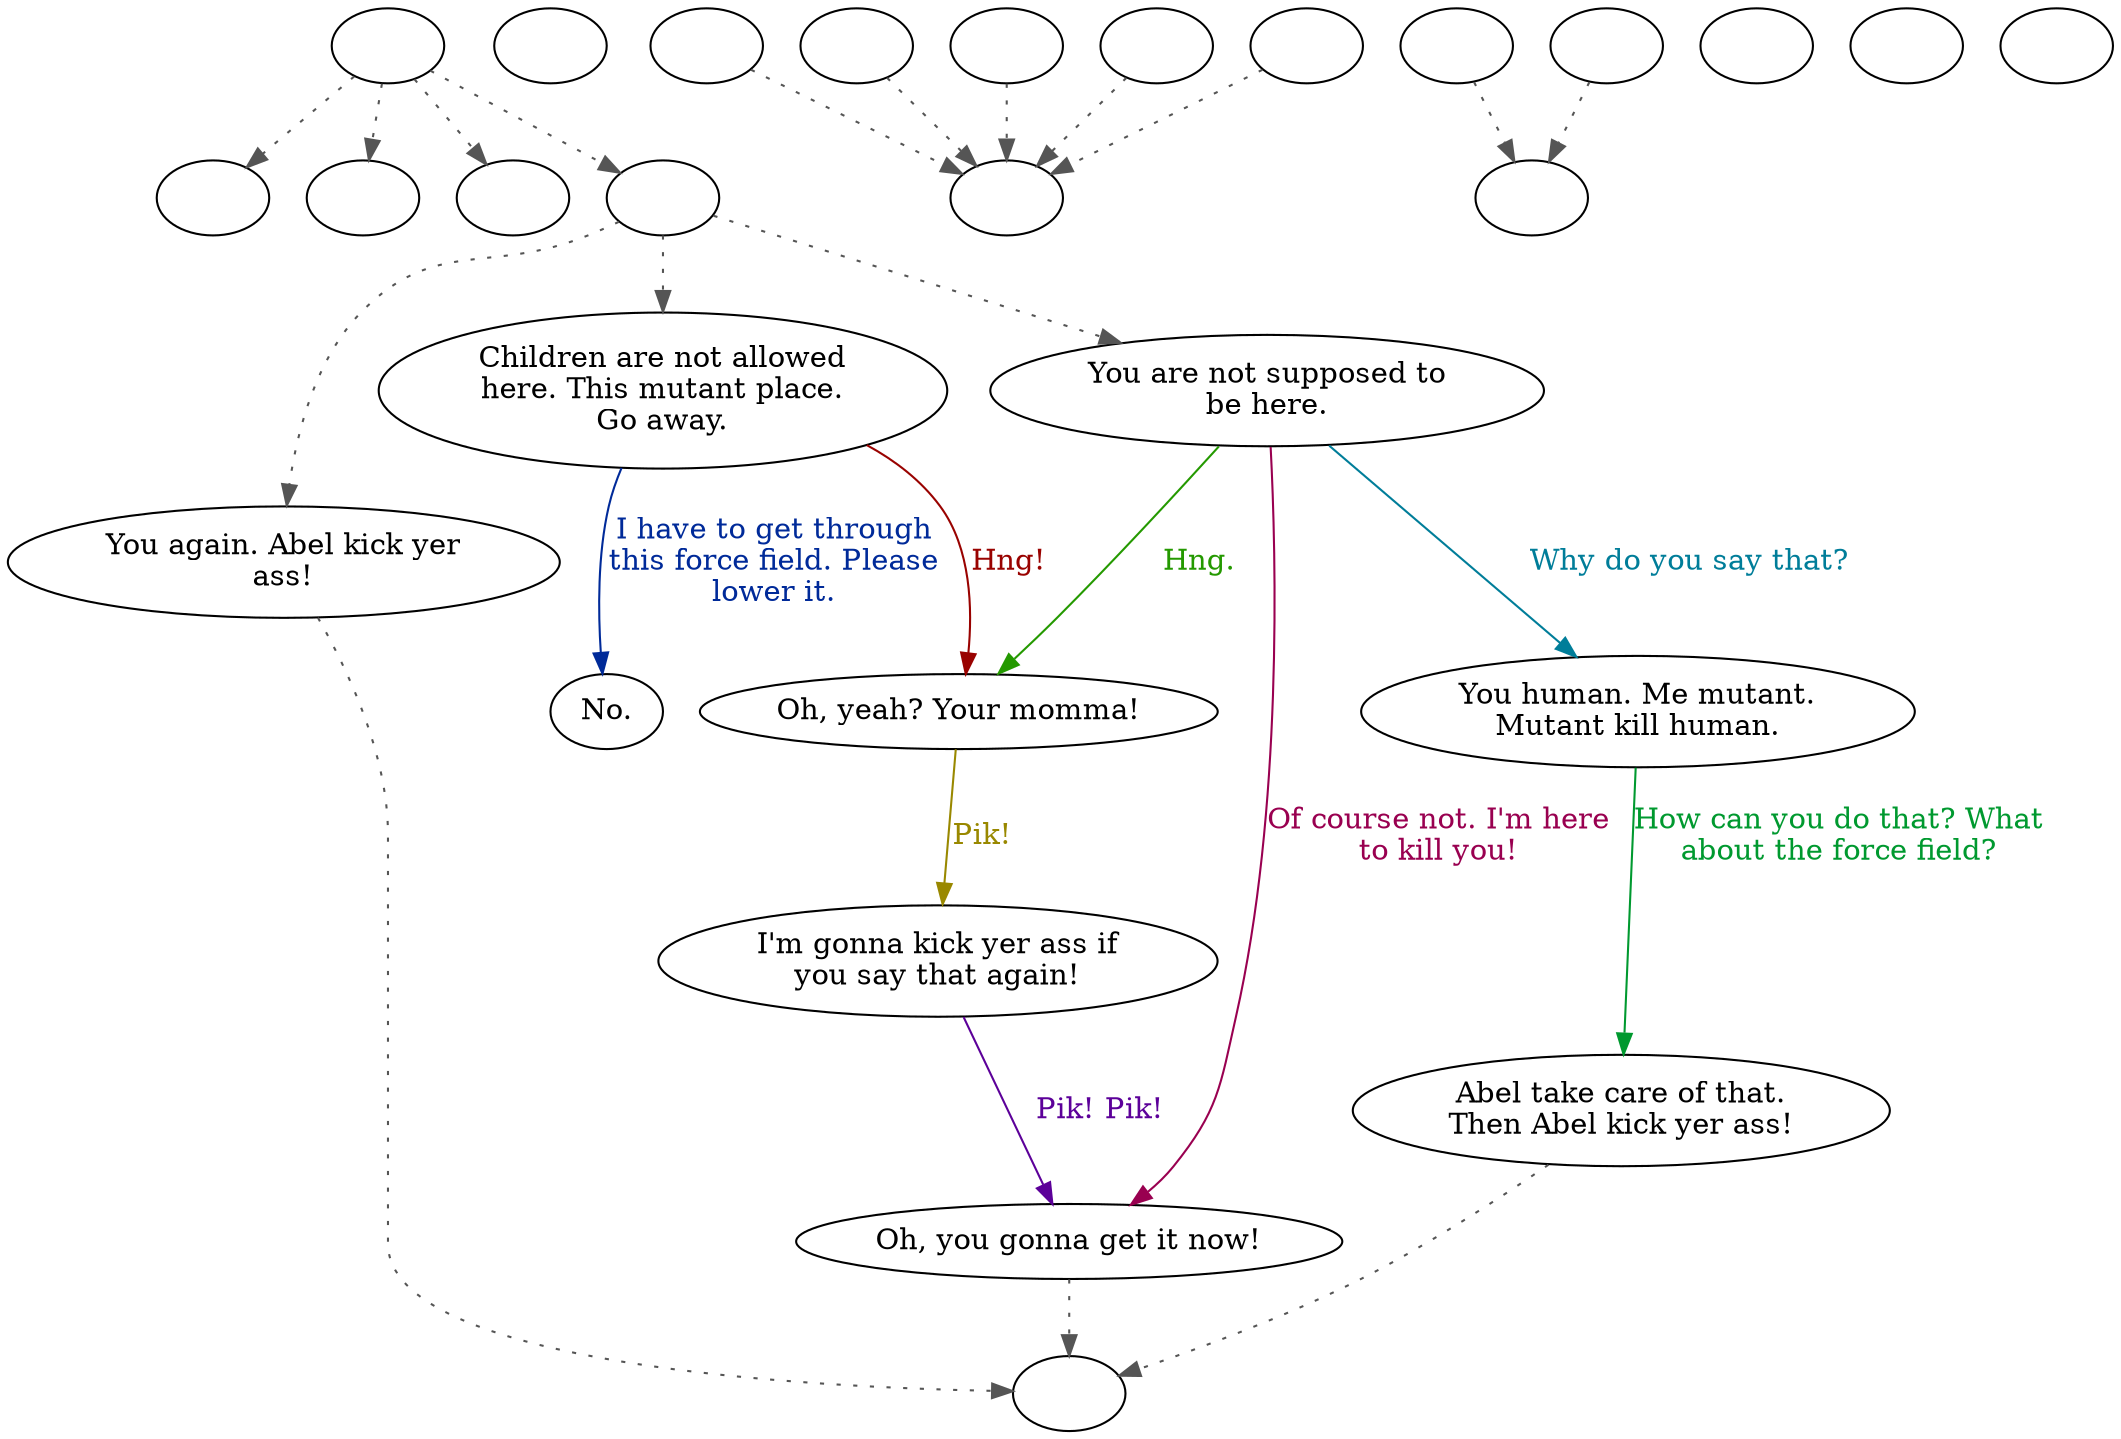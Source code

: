 digraph ABEL {
  "start" [style=filled       fillcolor="#FFFFFF"       color="#000000"]
  "start" -> "critter_p_proc" [style=dotted color="#555555"]
  "start" -> "destroy_p_proc" [style=dotted color="#555555"]
  "start" -> "pickup_p_proc" [style=dotted color="#555555"]
  "start" -> "talk_p_proc" [style=dotted color="#555555"]
  "start" [label=""]
  "critter_p_proc" [style=filled       fillcolor="#FFFFFF"       color="#000000"]
  "critter_p_proc" [label=""]
  "pickup_p_proc" [style=filled       fillcolor="#FFFFFF"       color="#000000"]
  "pickup_p_proc" [label=""]
  "talk_p_proc" [style=filled       fillcolor="#FFFFFF"       color="#000000"]
  "talk_p_proc" -> "Abel06" [style=dotted color="#555555"]
  "talk_p_proc" -> "Abel08" [style=dotted color="#555555"]
  "talk_p_proc" -> "Abel00" [style=dotted color="#555555"]
  "talk_p_proc" [label=""]
  "timed_event_p_proc" [style=filled       fillcolor="#FFFFFF"       color="#000000"]
  "timed_event_p_proc" [label=""]
  "destroy_p_proc" [style=filled       fillcolor="#FFFFFF"       color="#000000"]
  "destroy_p_proc" [label=""]
  "Abel00" [style=filled       fillcolor="#FFFFFF"       color="#000000"]
  "Abel00" [label="You are not supposed to\nbe here."]
  "Abel00" -> "Abel01" [label="Hng." color="#249900" fontcolor="#249900"]
  "Abel00" -> "Abel03" [label="Of course not. I'm here\nto kill you!" color="#990050" fontcolor="#990050"]
  "Abel00" -> "Abel04" [label="Why do you say that?" color="#007D99" fontcolor="#007D99"]
  "Abel01" [style=filled       fillcolor="#FFFFFF"       color="#000000"]
  "Abel01" [label="Oh, yeah? Your momma!"]
  "Abel01" -> "Abel02" [label="Pik!" color="#998800" fontcolor="#998800"]
  "Abel02" [style=filled       fillcolor="#FFFFFF"       color="#000000"]
  "Abel02" [label="I'm gonna kick yer ass if\nyou say that again!"]
  "Abel02" -> "Abel03" [label="Pik! Pik!" color="#5C0099" fontcolor="#5C0099"]
  "Abel03" [style=filled       fillcolor="#FFFFFF"       color="#000000"]
  "Abel03" -> "AbelCombat" [style=dotted color="#555555"]
  "Abel03" [label="Oh, you gonna get it now!"]
  "Abel04" [style=filled       fillcolor="#FFFFFF"       color="#000000"]
  "Abel04" [label="You human. Me mutant.\nMutant kill human."]
  "Abel04" -> "Abel05" [label="How can you do that? What\nabout the force field?" color="#00992F" fontcolor="#00992F"]
  "Abel05" [style=filled       fillcolor="#FFFFFF"       color="#000000"]
  "Abel05" -> "AbelCombat" [style=dotted color="#555555"]
  "Abel05" [label="Abel take care of that.\nThen Abel kick yer ass!"]
  "Abel06" [style=filled       fillcolor="#FFFFFF"       color="#000000"]
  "Abel06" [label="Children are not allowed\nhere. This mutant place.\nGo away."]
  "Abel06" -> "Abel01" [label="Hng!" color="#990200" fontcolor="#990200"]
  "Abel06" -> "Abel07" [label="I have to get through\nthis force field. Please\nlower it." color="#002A99" fontcolor="#002A99"]
  "Abel07" [style=filled       fillcolor="#FFFFFF"       color="#000000"]
  "Abel07" [label="No."]
  "Abel08" [style=filled       fillcolor="#FFFFFF"       color="#000000"]
  "Abel08" -> "AbelCombat" [style=dotted color="#555555"]
  "Abel08" [label="You again. Abel kick yer\nass!"]
  "AbelCombat" [style=filled       fillcolor="#FFFFFF"       color="#000000"]
  "AbelCombat" [label=""]
  "get_reaction" [style=filled       fillcolor="#FFFFFF"       color="#000000"]
  "get_reaction" -> "ReactToLevel" [style=dotted color="#555555"]
  "get_reaction" [label=""]
  "ReactToLevel" [style=filled       fillcolor="#FFFFFF"       color="#000000"]
  "ReactToLevel" [label=""]
  "LevelToReact" [style=filled       fillcolor="#FFFFFF"       color="#000000"]
  "LevelToReact" [label=""]
  "UpReact" [style=filled       fillcolor="#FFFFFF"       color="#000000"]
  "UpReact" -> "ReactToLevel" [style=dotted color="#555555"]
  "UpReact" [label=""]
  "DownReact" [style=filled       fillcolor="#FFFFFF"       color="#000000"]
  "DownReact" -> "ReactToLevel" [style=dotted color="#555555"]
  "DownReact" [label=""]
  "BottomReact" [style=filled       fillcolor="#FFFFFF"       color="#000000"]
  "BottomReact" [label=""]
  "TopReact" [style=filled       fillcolor="#FFFFFF"       color="#000000"]
  "TopReact" [label=""]
  "BigUpReact" [style=filled       fillcolor="#FFFFFF"       color="#000000"]
  "BigUpReact" -> "ReactToLevel" [style=dotted color="#555555"]
  "BigUpReact" [label=""]
  "BigDownReact" [style=filled       fillcolor="#FFFFFF"       color="#000000"]
  "BigDownReact" -> "ReactToLevel" [style=dotted color="#555555"]
  "BigDownReact" [label=""]
  "UpReactLevel" [style=filled       fillcolor="#FFFFFF"       color="#000000"]
  "UpReactLevel" -> "LevelToReact" [style=dotted color="#555555"]
  "UpReactLevel" [label=""]
  "DownReactLevel" [style=filled       fillcolor="#FFFFFF"       color="#000000"]
  "DownReactLevel" -> "LevelToReact" [style=dotted color="#555555"]
  "DownReactLevel" [label=""]
  "Goodbyes" [style=filled       fillcolor="#FFFFFF"       color="#000000"]
  "Goodbyes" [label=""]
}